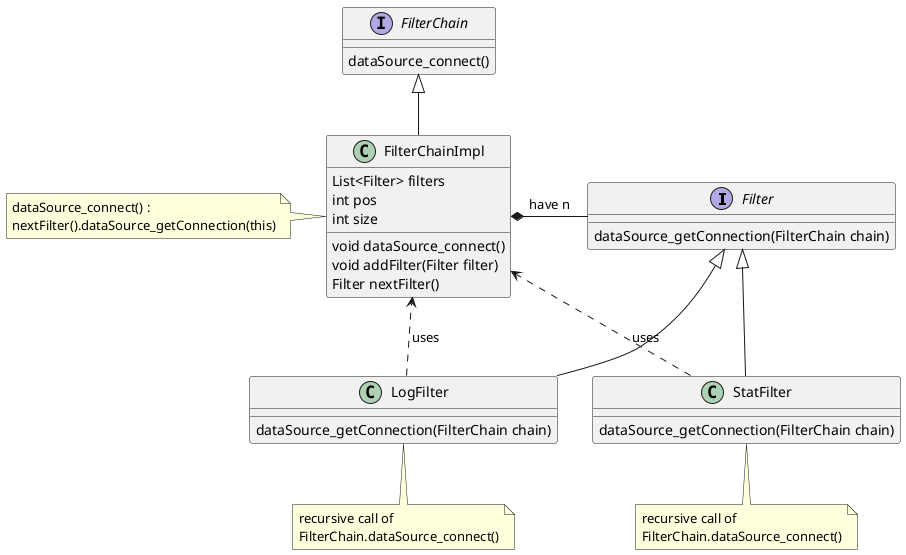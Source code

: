 @startuml

interface Filter {
    dataSource_getConnection(FilterChain chain)
}

interface FilterChain {
    dataSource_connect()
}

FilterChain <|-- FilterChainImpl
Filter <|-- LogFilter
Filter <|-- StatFilter


class LogFilter {
    dataSource_getConnection(FilterChain chain)
}
class StatFilter {
    dataSource_getConnection(FilterChain chain)
}

class FilterChainImpl {
    List<Filter> filters
    int pos
    int size

    void dataSource_connect()
    void addFilter(Filter filter)
    Filter nextFilter()
}

FilterChainImpl *- Filter: have n
LogFilter ..> FilterChainImpl : uses
StatFilter ..> FilterChainImpl : uses

note bottom of LogFilter : recursive call of \nFilterChain.dataSource_connect()

note bottom of StatFilter : recursive call of \nFilterChain.dataSource_connect()

note left of FilterChainImpl : dataSource_connect() : \nnextFilter().dataSource_getConnection(this)
@enduml